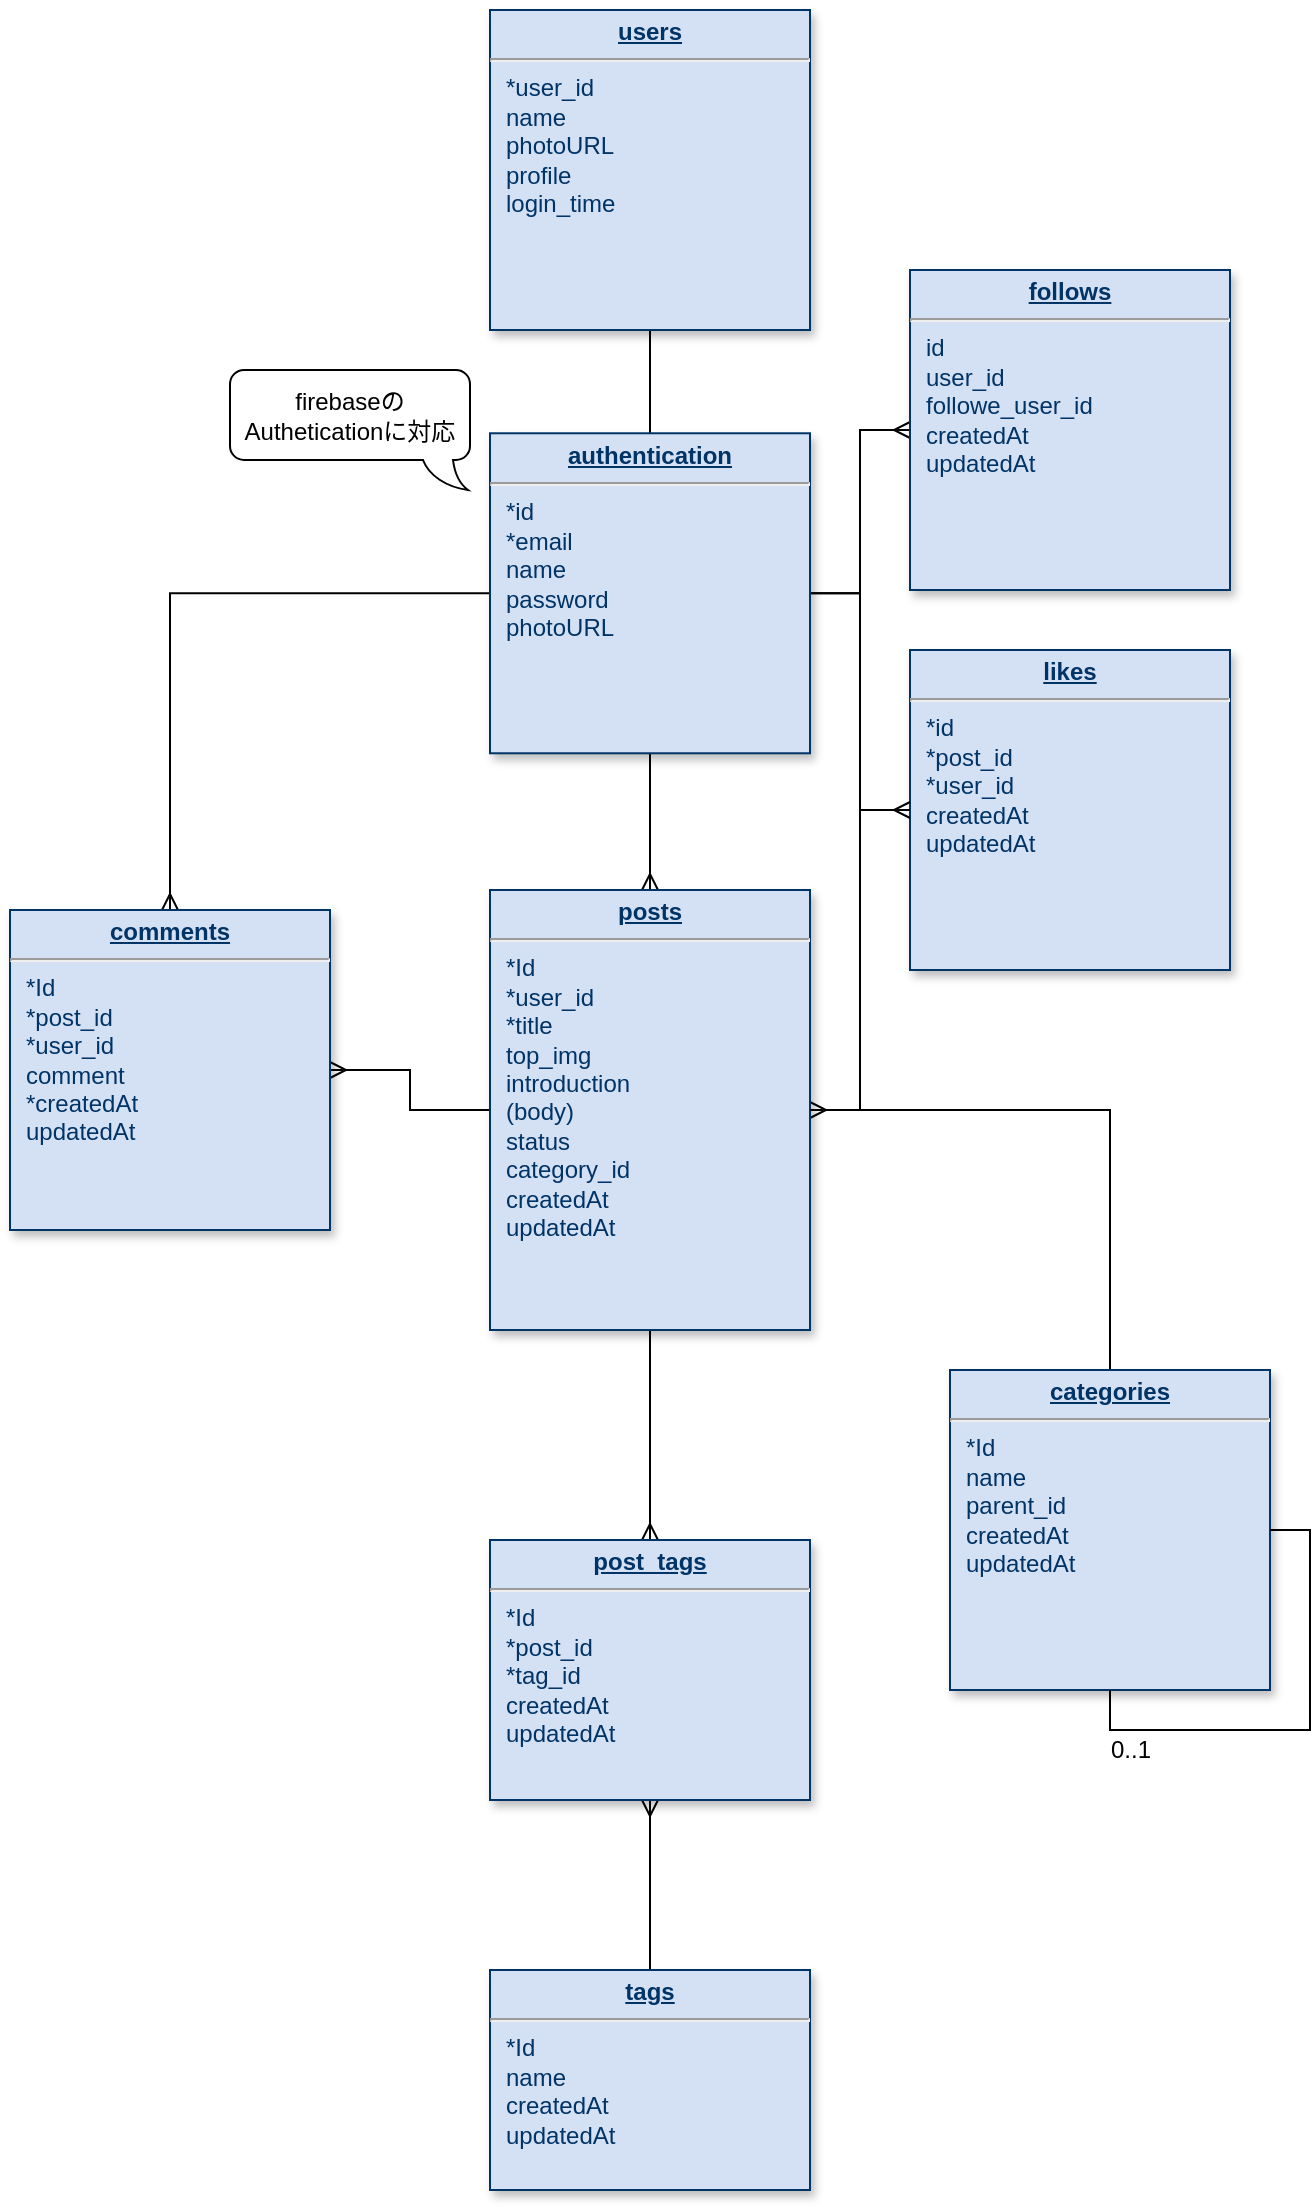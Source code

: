 <mxfile version="12.9.9" type="device"><diagram name="Page-1" id="efa7a0a1-bf9b-a30e-e6df-94a7791c09e9"><mxGraphModel dx="1086" dy="1975" grid="1" gridSize="10" guides="1" tooltips="1" connect="1" arrows="1" fold="1" page="1" pageScale="1" pageWidth="826" pageHeight="1169" background="#ffffff" math="0" shadow="0"><root><mxCell id="0"/><mxCell id="1" parent="0"/><mxCell id="yW_eNkcAo3tMrAiGbIfl-133" value="" style="edgeStyle=orthogonalEdgeStyle;rounded=0;orthogonalLoop=1;jettySize=auto;html=1;exitX=0;exitY=0.5;exitDx=0;exitDy=0;startArrow=none;startFill=0;endArrow=ERmany;endFill=0;" parent="1" source="yW_eNkcAo3tMrAiGbIfl-114" target="yW_eNkcAo3tMrAiGbIfl-116" edge="1"><mxGeometry x="0.874" y="-10" relative="1" as="geometry"><mxPoint as="offset"/></mxGeometry></mxCell><mxCell id="yW_eNkcAo3tMrAiGbIfl-134" style="edgeStyle=orthogonalEdgeStyle;rounded=0;orthogonalLoop=1;jettySize=auto;html=1;exitX=0.5;exitY=1;exitDx=0;exitDy=0;entryX=0.5;entryY=0;entryDx=0;entryDy=0;startArrow=none;startFill=0;endArrow=ERmany;endFill=0;" parent="1" source="yW_eNkcAo3tMrAiGbIfl-114" target="yW_eNkcAo3tMrAiGbIfl-115" edge="1"><mxGeometry relative="1" as="geometry"/></mxCell><mxCell id="yW_eNkcAo3tMrAiGbIfl-146" style="edgeStyle=orthogonalEdgeStyle;rounded=0;orthogonalLoop=1;jettySize=auto;html=1;exitX=1;exitY=0.5;exitDx=0;exitDy=0;startArrow=none;startFill=0;endArrow=ERmany;endFill=0;strokeColor=#000000;" parent="1" source="yW_eNkcAo3tMrAiGbIfl-114" target="yW_eNkcAo3tMrAiGbIfl-143" edge="1"><mxGeometry relative="1" as="geometry"/></mxCell><mxCell id="yW_eNkcAo3tMrAiGbIfl-147" style="edgeStyle=orthogonalEdgeStyle;rounded=0;orthogonalLoop=1;jettySize=auto;html=1;startArrow=none;startFill=0;endArrow=none;endFill=0;strokeColor=#000000;" parent="1" source="yW_eNkcAo3tMrAiGbIfl-114" target="yW_eNkcAo3tMrAiGbIfl-139" edge="1"><mxGeometry relative="1" as="geometry"/></mxCell><mxCell id="Z1QBE8p6qTVsPNZmEXse-2" value="" style="edgeStyle=orthogonalEdgeStyle;rounded=0;orthogonalLoop=1;jettySize=auto;html=1;entryX=0.5;entryY=1;entryDx=0;entryDy=0;endArrow=none;endFill=0;" parent="1" source="yW_eNkcAo3tMrAiGbIfl-114" target="Z1QBE8p6qTVsPNZmEXse-1" edge="1"><mxGeometry relative="1" as="geometry"/></mxCell><mxCell id="yW_eNkcAo3tMrAiGbIfl-114" value="&lt;p style=&quot;margin: 0px ; margin-top: 4px ; text-align: center ; text-decoration: underline&quot;&gt;&lt;strong&gt;authentication&lt;/strong&gt;&lt;/p&gt;&lt;hr&gt;&lt;p style=&quot;margin: 0px ; margin-left: 8px&quot;&gt;*id&lt;br&gt;&lt;/p&gt;&lt;p style=&quot;margin: 0px ; margin-left: 8px&quot;&gt;*email&lt;br&gt;&lt;/p&gt;&lt;p style=&quot;margin: 0px ; margin-left: 8px&quot;&gt;name&lt;br&gt;&lt;/p&gt;&lt;p style=&quot;margin: 0px ; margin-left: 8px&quot;&gt;password&lt;/p&gt;&lt;p style=&quot;margin: 0px ; margin-left: 8px&quot;&gt;photoURL&lt;/p&gt;" style="verticalAlign=top;align=left;overflow=fill;fontSize=12;fontFamily=Helvetica;html=1;strokeColor=#003366;shadow=1;fillColor=#D4E1F5;fontColor=#003366" parent="1" vertex="1"><mxGeometry x="380.0" y="31.64" width="160" height="160" as="geometry"/></mxCell><mxCell id="yW_eNkcAo3tMrAiGbIfl-135" value="" style="edgeStyle=orthogonalEdgeStyle;rounded=0;orthogonalLoop=1;jettySize=auto;html=1;exitX=0;exitY=0.5;exitDx=0;exitDy=0;startArrow=none;startFill=0;endArrow=ERmany;endFill=0;" parent="1" source="yW_eNkcAo3tMrAiGbIfl-115" target="yW_eNkcAo3tMrAiGbIfl-116" edge="1"><mxGeometry y="-10" relative="1" as="geometry"><mxPoint as="offset"/></mxGeometry></mxCell><mxCell id="yW_eNkcAo3tMrAiGbIfl-136" value="&lt;br&gt;" style="edgeStyle=orthogonalEdgeStyle;rounded=0;orthogonalLoop=1;jettySize=auto;html=1;exitX=1;exitY=0.5;exitDx=0;exitDy=0;startArrow=ERmany;startFill=0;strokeColor=#000000;endArrow=none;endFill=0;" parent="1" source="yW_eNkcAo3tMrAiGbIfl-115" target="yW_eNkcAo3tMrAiGbIfl-117" edge="1"><mxGeometry x="0.733" y="30" relative="1" as="geometry"><mxPoint as="offset"/></mxGeometry></mxCell><mxCell id="yW_eNkcAo3tMrAiGbIfl-137" value="" style="edgeStyle=orthogonalEdgeStyle;rounded=0;orthogonalLoop=1;jettySize=auto;html=1;exitX=0.5;exitY=1;exitDx=0;exitDy=0;startArrow=none;startFill=0;endArrow=ERmany;endFill=0;strokeColor=#000000;" parent="1" source="yW_eNkcAo3tMrAiGbIfl-115" target="yW_eNkcAo3tMrAiGbIfl-119" edge="1"><mxGeometry x="0.667" y="10" relative="1" as="geometry"><mxPoint as="offset"/></mxGeometry></mxCell><mxCell id="yW_eNkcAo3tMrAiGbIfl-115" value="&lt;p style=&quot;margin: 0px ; margin-top: 4px ; text-align: center ; text-decoration: underline&quot;&gt;&lt;strong&gt;posts&lt;br&gt;&lt;/strong&gt;&lt;/p&gt;&lt;hr&gt;&lt;p style=&quot;margin: 0px ; margin-left: 8px&quot;&gt;*Id&lt;br&gt;&lt;/p&gt;&lt;p style=&quot;margin: 0px ; margin-left: 8px&quot;&gt;*user_id&lt;/p&gt;&lt;p style=&quot;margin: 0px ; margin-left: 8px&quot;&gt;*title&lt;br&gt;&lt;/p&gt;&lt;p style=&quot;margin: 0px ; margin-left: 8px&quot;&gt;top_img&lt;/p&gt;&lt;p style=&quot;margin: 0px ; margin-left: 8px&quot;&gt;introduction&lt;/p&gt;&lt;p style=&quot;margin: 0px ; margin-left: 8px&quot;&gt;(body)&lt;/p&gt;&lt;p style=&quot;margin: 0px ; margin-left: 8px&quot;&gt;status&lt;/p&gt;&lt;p style=&quot;margin: 0px ; margin-left: 8px&quot;&gt;category_id&lt;/p&gt;&lt;p style=&quot;margin: 0px ; margin-left: 8px&quot;&gt;createdAt&lt;/p&gt;&lt;p style=&quot;margin: 0px ; margin-left: 8px&quot;&gt;updatedAt&lt;/p&gt;" style="verticalAlign=top;align=left;overflow=fill;fontSize=12;fontFamily=Helvetica;html=1;strokeColor=#003366;shadow=1;fillColor=#D4E1F5;fontColor=#003366" parent="1" vertex="1"><mxGeometry x="380" y="260" width="160" height="220" as="geometry"/></mxCell><mxCell id="yW_eNkcAo3tMrAiGbIfl-116" value="&lt;p style=&quot;margin: 0px ; margin-top: 4px ; text-align: center ; text-decoration: underline&quot;&gt;&lt;strong&gt;comments&lt;br&gt;&lt;/strong&gt;&lt;/p&gt;&lt;hr&gt;&lt;p style=&quot;margin: 0px ; margin-left: 8px&quot;&gt;*Id&lt;br&gt;&lt;/p&gt;&lt;p style=&quot;margin: 0px ; margin-left: 8px&quot;&gt;*post_id&lt;/p&gt;&lt;p style=&quot;margin: 0px ; margin-left: 8px&quot;&gt;*user_id&lt;br&gt;&lt;/p&gt;&lt;p style=&quot;margin: 0px ; margin-left: 8px&quot;&gt;comment&lt;br&gt;&lt;/p&gt;&lt;p style=&quot;margin: 0px ; margin-left: 8px&quot;&gt;*createdAt&lt;/p&gt;&lt;p style=&quot;margin: 0px ; margin-left: 8px&quot;&gt;updatedAt&lt;/p&gt;" style="verticalAlign=top;align=left;overflow=fill;fontSize=12;fontFamily=Helvetica;html=1;strokeColor=#003366;shadow=1;fillColor=#D4E1F5;fontColor=#003366" parent="1" vertex="1"><mxGeometry x="140.0" y="270.0" width="160" height="160" as="geometry"/></mxCell><mxCell id="yW_eNkcAo3tMrAiGbIfl-117" value="&lt;p style=&quot;margin: 0px ; margin-top: 4px ; text-align: center ; text-decoration: underline&quot;&gt;&lt;strong&gt;categories&lt;br&gt;&lt;/strong&gt;&lt;/p&gt;&lt;hr&gt;&lt;p style=&quot;margin: 0px ; margin-left: 8px&quot;&gt;*Id&lt;br&gt;&lt;/p&gt;&lt;p style=&quot;margin: 0px ; margin-left: 8px&quot;&gt;name&lt;/p&gt;&lt;p style=&quot;margin: 0px ; margin-left: 8px&quot;&gt;parent_id&lt;br&gt;&lt;/p&gt;&lt;p style=&quot;margin: 0px ; margin-left: 8px&quot;&gt;createdAt&lt;/p&gt;&lt;p style=&quot;margin: 0px ; margin-left: 8px&quot;&gt;updatedAt&lt;/p&gt;" style="verticalAlign=top;align=left;overflow=fill;fontSize=12;fontFamily=Helvetica;html=1;strokeColor=#003366;shadow=1;fillColor=#D4E1F5;fontColor=#003366" parent="1" vertex="1"><mxGeometry x="610" y="500.0" width="160" height="160" as="geometry"/></mxCell><mxCell id="yW_eNkcAo3tMrAiGbIfl-138" value="" style="edgeStyle=orthogonalEdgeStyle;rounded=0;orthogonalLoop=1;jettySize=auto;html=1;exitX=0.5;exitY=0;exitDx=0;exitDy=0;startArrow=none;startFill=0;endArrow=ERmany;endFill=0;strokeColor=#000000;" parent="1" source="yW_eNkcAo3tMrAiGbIfl-118" target="yW_eNkcAo3tMrAiGbIfl-119" edge="1"><mxGeometry x="0.667" y="-10" relative="1" as="geometry"><mxPoint as="offset"/></mxGeometry></mxCell><mxCell id="yW_eNkcAo3tMrAiGbIfl-118" value="&lt;p style=&quot;margin: 0px ; margin-top: 4px ; text-align: center ; text-decoration: underline&quot;&gt;&lt;strong&gt;tags&lt;br&gt;&lt;/strong&gt;&lt;/p&gt;&lt;hr&gt;&lt;p style=&quot;margin: 0px ; margin-left: 8px&quot;&gt;*Id&lt;br&gt;&lt;/p&gt;&lt;p style=&quot;margin: 0px ; margin-left: 8px&quot;&gt;name&lt;br&gt;&lt;/p&gt;&lt;p style=&quot;margin: 0px ; margin-left: 8px&quot;&gt;createdAt&lt;/p&gt;&lt;p style=&quot;margin: 0px ; margin-left: 8px&quot;&gt;updatedAt&lt;/p&gt;" style="verticalAlign=top;align=left;overflow=fill;fontSize=12;fontFamily=Helvetica;html=1;strokeColor=#003366;shadow=1;fillColor=#D4E1F5;fontColor=#003366" parent="1" vertex="1"><mxGeometry x="380" y="800" width="160" height="110" as="geometry"/></mxCell><mxCell id="yW_eNkcAo3tMrAiGbIfl-119" value="&lt;p style=&quot;margin: 0px ; margin-top: 4px ; text-align: center ; text-decoration: underline&quot;&gt;&lt;strong&gt;post_tags&lt;br&gt;&lt;/strong&gt;&lt;/p&gt;&lt;hr&gt;&lt;p style=&quot;margin: 0px ; margin-left: 8px&quot;&gt;*Id&lt;/p&gt;&lt;p style=&quot;margin: 0px ; margin-left: 8px&quot;&gt;*post_id&lt;/p&gt;&lt;p style=&quot;margin: 0px ; margin-left: 8px&quot;&gt;*tag_id&lt;br&gt;&lt;/p&gt;&lt;p style=&quot;margin: 0px ; margin-left: 8px&quot;&gt;createdAt&lt;/p&gt;&lt;p style=&quot;margin: 0px ; margin-left: 8px&quot;&gt;updatedAt&lt;/p&gt;" style="verticalAlign=top;align=left;overflow=fill;fontSize=12;fontFamily=Helvetica;html=1;strokeColor=#003366;shadow=1;fillColor=#D4E1F5;fontColor=#003366" parent="1" vertex="1"><mxGeometry x="380" y="585" width="160" height="130" as="geometry"/></mxCell><mxCell id="yW_eNkcAo3tMrAiGbIfl-139" value="&lt;p style=&quot;margin: 0px ; margin-top: 4px ; text-align: center ; text-decoration: underline&quot;&gt;&lt;strong&gt;likes&lt;br&gt;&lt;/strong&gt;&lt;/p&gt;&lt;hr&gt;&lt;p style=&quot;margin: 0px ; margin-left: 8px&quot;&gt;*id&lt;br&gt;&lt;/p&gt;&lt;p style=&quot;margin: 0px ; margin-left: 8px&quot;&gt;*post_id&lt;br&gt;&lt;/p&gt;&lt;p style=&quot;margin: 0px ; margin-left: 8px&quot;&gt;*user_id&lt;br&gt;&lt;/p&gt;&lt;p style=&quot;margin: 0px ; margin-left: 8px&quot;&gt;createdAt&lt;/p&gt;&lt;p style=&quot;margin: 0px ; margin-left: 8px&quot;&gt;updatedAt&lt;/p&gt;" style="verticalAlign=top;align=left;overflow=fill;fontSize=12;fontFamily=Helvetica;html=1;strokeColor=#003366;shadow=1;fillColor=#D4E1F5;fontColor=#003366" parent="1" vertex="1"><mxGeometry x="590" y="140.0" width="160" height="160" as="geometry"/></mxCell><mxCell id="yW_eNkcAo3tMrAiGbIfl-141" style="edgeStyle=orthogonalEdgeStyle;rounded=0;orthogonalLoop=1;jettySize=auto;html=1;exitX=1;exitY=0.5;exitDx=0;exitDy=0;entryX=0.5;entryY=1;entryDx=0;entryDy=0;startArrow=none;startFill=0;endArrow=none;endFill=0;strokeColor=#000000;" parent="1" source="yW_eNkcAo3tMrAiGbIfl-117" target="yW_eNkcAo3tMrAiGbIfl-117" edge="1"><mxGeometry relative="1" as="geometry"/></mxCell><mxCell id="yW_eNkcAo3tMrAiGbIfl-142" value="&lt;div&gt;0..1&lt;/div&gt;" style="text;html=1;align=center;verticalAlign=middle;resizable=0;points=[];labelBackgroundColor=#ffffff;" parent="yW_eNkcAo3tMrAiGbIfl-141" vertex="1" connectable="0"><mxGeometry x="0.567" y="3" relative="1" as="geometry"><mxPoint x="-22" y="7" as="offset"/></mxGeometry></mxCell><mxCell id="yW_eNkcAo3tMrAiGbIfl-143" value="&lt;p style=&quot;margin: 0px ; margin-top: 4px ; text-align: center ; text-decoration: underline&quot;&gt;&lt;strong&gt;follows&lt;br&gt;&lt;/strong&gt;&lt;/p&gt;&lt;hr&gt;&lt;p style=&quot;margin: 0px ; margin-left: 8px&quot;&gt;id&lt;br&gt;&lt;/p&gt;&lt;p style=&quot;margin: 0px ; margin-left: 8px&quot;&gt;user_id&lt;br&gt;&lt;/p&gt;&lt;p style=&quot;margin: 0px ; margin-left: 8px&quot;&gt;followe_user_id&lt;br&gt;&lt;/p&gt;&lt;p style=&quot;margin: 0px ; margin-left: 8px&quot;&gt;createdAt&lt;/p&gt;&lt;p style=&quot;margin: 0px ; margin-left: 8px&quot;&gt;updatedAt&lt;/p&gt;" style="verticalAlign=top;align=left;overflow=fill;fontSize=12;fontFamily=Helvetica;html=1;strokeColor=#003366;shadow=1;fillColor=#D4E1F5;fontColor=#003366" parent="1" vertex="1"><mxGeometry x="590" y="-50.0" width="160" height="160" as="geometry"/></mxCell><mxCell id="8V8J1kExbOc8kAmdwVim-6" value="" style="edgeStyle=orthogonalEdgeStyle;rounded=0;orthogonalLoop=1;jettySize=auto;html=1;exitX=1;exitY=0.5;exitDx=0;exitDy=0;startArrow=none;startFill=0;strokeColor=#000000;endArrow=ERmany;endFill=0;" parent="1" source="yW_eNkcAo3tMrAiGbIfl-115" target="yW_eNkcAo3tMrAiGbIfl-139" edge="1"><mxGeometry x="0.867" y="10" relative="1" as="geometry"><mxPoint x="550" y="360" as="sourcePoint"/><mxPoint x="700" y="510.0" as="targetPoint"/><mxPoint as="offset"/></mxGeometry></mxCell><mxCell id="Z1QBE8p6qTVsPNZmEXse-1" value="&lt;p style=&quot;margin: 0px ; margin-top: 4px ; text-align: center ; text-decoration: underline&quot;&gt;&lt;strong&gt;users&lt;br&gt;&lt;/strong&gt;&lt;/p&gt;&lt;hr&gt;&lt;p style=&quot;margin: 0px ; margin-left: 8px&quot;&gt;*user_id&lt;/p&gt;&lt;p style=&quot;margin: 0px ; margin-left: 8px&quot;&gt;name&lt;/p&gt;&lt;p style=&quot;margin: 0px ; margin-left: 8px&quot;&gt;photoURL&lt;/p&gt;&lt;p style=&quot;margin: 0px ; margin-left: 8px&quot;&gt;profile&lt;br&gt;&lt;/p&gt;&lt;p style=&quot;margin: 0px ; margin-left: 8px&quot;&gt;login_time&lt;/p&gt;" style="verticalAlign=top;align=left;overflow=fill;fontSize=12;fontFamily=Helvetica;html=1;strokeColor=#003366;shadow=1;fillColor=#D4E1F5;fontColor=#003366" parent="1" vertex="1"><mxGeometry x="380.0" y="-180.0" width="160" height="160" as="geometry"/></mxCell><mxCell id="Z1QBE8p6qTVsPNZmEXse-3" value="firebaseのAutheticationに対応" style="whiteSpace=wrap;html=1;shape=mxgraph.basic.roundRectCallout;dx=16;dy=15;size=7;boundedLbl=1;direction=east;flipH=1;" parent="1" vertex="1"><mxGeometry x="250" width="120" height="60" as="geometry"/></mxCell></root></mxGraphModel></diagram></mxfile>